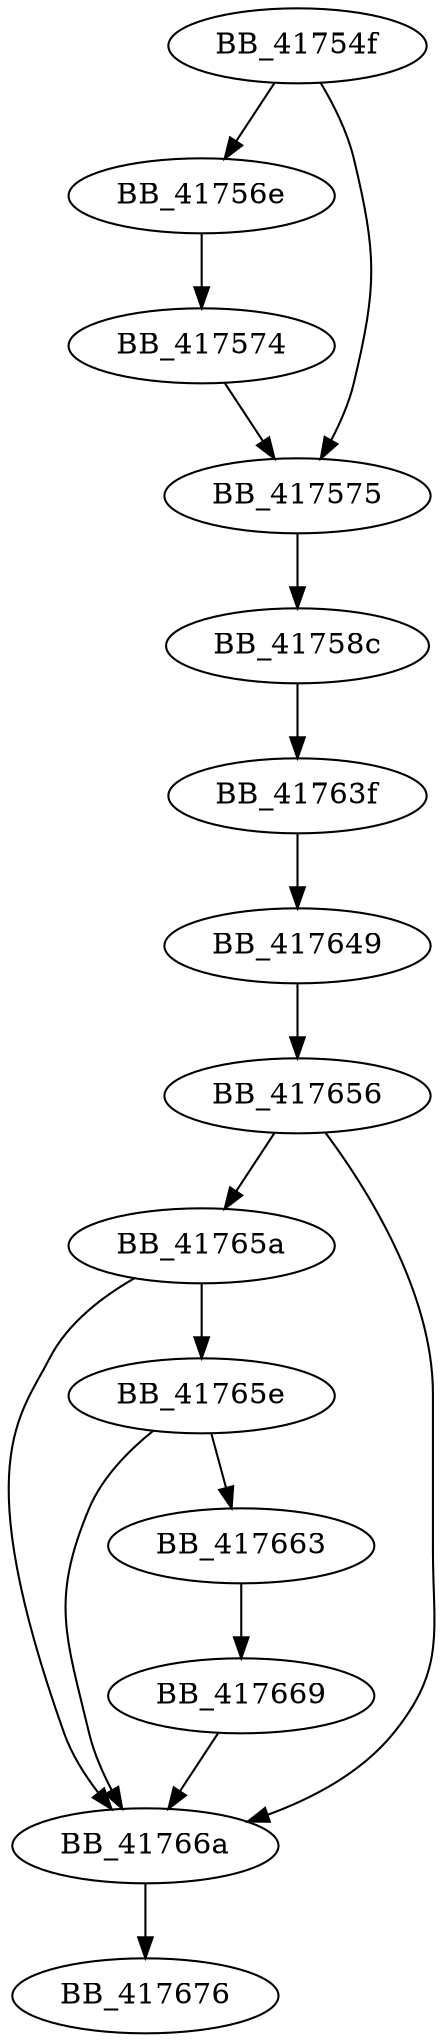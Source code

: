 DiGraph __call_reportfault{
BB_41754f->BB_41756e
BB_41754f->BB_417575
BB_41756e->BB_417574
BB_417574->BB_417575
BB_417575->BB_41758c
BB_41758c->BB_41763f
BB_41763f->BB_417649
BB_417649->BB_417656
BB_417656->BB_41765a
BB_417656->BB_41766a
BB_41765a->BB_41765e
BB_41765a->BB_41766a
BB_41765e->BB_417663
BB_41765e->BB_41766a
BB_417663->BB_417669
BB_417669->BB_41766a
BB_41766a->BB_417676
}
